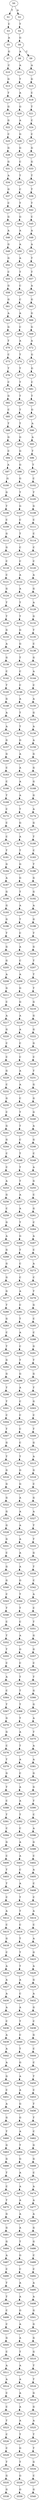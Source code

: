 strict digraph  {
	S0 -> S1 [ label = T ];
	S0 -> S2 [ label = A ];
	S1 -> S3 [ label = C ];
	S2 -> S4 [ label = T ];
	S3 -> S5 [ label = A ];
	S4 -> S6 [ label = G ];
	S5 -> S7 [ label = G ];
	S6 -> S8 [ label = A ];
	S6 -> S9 [ label = C ];
	S7 -> S10 [ label = C ];
	S8 -> S11 [ label = A ];
	S9 -> S12 [ label = A ];
	S10 -> S13 [ label = G ];
	S11 -> S14 [ label = T ];
	S12 -> S15 [ label = G ];
	S13 -> S16 [ label = T ];
	S14 -> S17 [ label = A ];
	S15 -> S18 [ label = C ];
	S16 -> S19 [ label = G ];
	S17 -> S20 [ label = G ];
	S18 -> S21 [ label = T ];
	S19 -> S22 [ label = G ];
	S20 -> S23 [ label = A ];
	S21 -> S24 [ label = C ];
	S22 -> S25 [ label = C ];
	S23 -> S26 [ label = G ];
	S24 -> S27 [ label = C ];
	S25 -> S28 [ label = G ];
	S26 -> S29 [ label = G ];
	S27 -> S30 [ label = G ];
	S28 -> S31 [ label = G ];
	S29 -> S32 [ label = C ];
	S30 -> S33 [ label = G ];
	S31 -> S34 [ label = A ];
	S32 -> S35 [ label = T ];
	S33 -> S36 [ label = T ];
	S34 -> S37 [ label = G ];
	S35 -> S38 [ label = C ];
	S36 -> S39 [ label = T ];
	S37 -> S40 [ label = C ];
	S38 -> S41 [ label = T ];
	S39 -> S42 [ label = T ];
	S40 -> S43 [ label = G ];
	S41 -> S44 [ label = G ];
	S42 -> S45 [ label = C ];
	S43 -> S46 [ label = A ];
	S44 -> S47 [ label = A ];
	S45 -> S48 [ label = A ];
	S46 -> S49 [ label = G ];
	S47 -> S50 [ label = A ];
	S48 -> S51 [ label = A ];
	S49 -> S52 [ label = G ];
	S50 -> S53 [ label = A ];
	S51 -> S54 [ label = T ];
	S52 -> S55 [ label = C ];
	S53 -> S56 [ label = T ];
	S54 -> S57 [ label = T ];
	S55 -> S58 [ label = G ];
	S56 -> S59 [ label = C ];
	S57 -> S60 [ label = A ];
	S58 -> S61 [ label = G ];
	S59 -> S62 [ label = C ];
	S60 -> S63 [ label = G ];
	S61 -> S64 [ label = A ];
	S62 -> S65 [ label = A ];
	S63 -> S66 [ label = G ];
	S64 -> S67 [ label = G ];
	S65 -> S68 [ label = C ];
	S66 -> S69 [ label = G ];
	S67 -> S70 [ label = T ];
	S68 -> S71 [ label = A ];
	S69 -> S72 [ label = A ];
	S70 -> S73 [ label = C ];
	S71 -> S74 [ label = T ];
	S72 -> S75 [ label = G ];
	S73 -> S76 [ label = T ];
	S74 -> S77 [ label = T ];
	S75 -> S78 [ label = G ];
	S76 -> S79 [ label = C ];
	S77 -> S80 [ label = T ];
	S78 -> S81 [ label = C ];
	S79 -> S82 [ label = G ];
	S80 -> S83 [ label = T ];
	S81 -> S84 [ label = T ];
	S82 -> S85 [ label = C ];
	S83 -> S86 [ label = T ];
	S84 -> S87 [ label = G ];
	S85 -> S88 [ label = T ];
	S86 -> S89 [ label = T ];
	S87 -> S90 [ label = A ];
	S88 -> S91 [ label = G ];
	S89 -> S92 [ label = G ];
	S90 -> S93 [ label = A ];
	S91 -> S94 [ label = C ];
	S92 -> S95 [ label = G ];
	S93 -> S96 [ label = T ];
	S94 -> S97 [ label = A ];
	S95 -> S98 [ label = G ];
	S96 -> S99 [ label = T ];
	S97 -> S100 [ label = G ];
	S98 -> S101 [ label = G ];
	S99 -> S102 [ label = C ];
	S100 -> S103 [ label = G ];
	S101 -> S104 [ label = T ];
	S102 -> S105 [ label = T ];
	S103 -> S106 [ label = T ];
	S104 -> S107 [ label = G ];
	S105 -> S108 [ label = G ];
	S106 -> S109 [ label = C ];
	S107 -> S110 [ label = C ];
	S108 -> S111 [ label = C ];
	S109 -> S112 [ label = G ];
	S110 -> S113 [ label = T ];
	S111 -> S114 [ label = C ];
	S112 -> S115 [ label = G ];
	S113 -> S116 [ label = C ];
	S114 -> S117 [ label = C ];
	S115 -> S118 [ label = C ];
	S116 -> S119 [ label = C ];
	S117 -> S120 [ label = C ];
	S118 -> S121 [ label = C ];
	S119 -> S122 [ label = A ];
	S120 -> S123 [ label = A ];
	S121 -> S124 [ label = G ];
	S122 -> S125 [ label = A ];
	S123 -> S126 [ label = G ];
	S124 -> S127 [ label = T ];
	S125 -> S128 [ label = T ];
	S126 -> S129 [ label = A ];
	S127 -> S130 [ label = T ];
	S128 -> S131 [ label = T ];
	S129 -> S132 [ label = G ];
	S130 -> S133 [ label = G ];
	S131 -> S134 [ label = G ];
	S132 -> S135 [ label = T ];
	S133 -> S136 [ label = A ];
	S134 -> S137 [ label = G ];
	S135 -> S138 [ label = C ];
	S136 -> S139 [ label = G ];
	S137 -> S140 [ label = T ];
	S138 -> S141 [ label = G ];
	S139 -> S142 [ label = C ];
	S140 -> S143 [ label = C ];
	S141 -> S144 [ label = A ];
	S142 -> S145 [ label = T ];
	S143 -> S146 [ label = C ];
	S144 -> S147 [ label = C ];
	S145 -> S148 [ label = G ];
	S146 -> S149 [ label = A ];
	S147 -> S150 [ label = A ];
	S148 -> S151 [ label = A ];
	S149 -> S152 [ label = T ];
	S150 -> S153 [ label = G ];
	S151 -> S154 [ label = A ];
	S152 -> S155 [ label = T ];
	S153 -> S156 [ label = A ];
	S154 -> S157 [ label = G ];
	S155 -> S158 [ label = G ];
	S156 -> S159 [ label = A ];
	S157 -> S160 [ label = G ];
	S158 -> S161 [ label = A ];
	S159 -> S162 [ label = G ];
	S160 -> S163 [ label = C ];
	S161 -> S164 [ label = A ];
	S162 -> S165 [ label = G ];
	S163 -> S166 [ label = C ];
	S164 -> S167 [ label = A ];
	S165 -> S168 [ label = G ];
	S166 -> S169 [ label = T ];
	S167 -> S170 [ label = A ];
	S168 -> S171 [ label = G ];
	S169 -> S172 [ label = C ];
	S170 -> S173 [ label = T ];
	S171 -> S174 [ label = A ];
	S172 -> S175 [ label = C ];
	S173 -> S176 [ label = G ];
	S174 -> S177 [ label = G ];
	S175 -> S178 [ label = C ];
	S176 -> S179 [ label = A ];
	S177 -> S180 [ label = T ];
	S178 -> S181 [ label = T ];
	S179 -> S182 [ label = T ];
	S180 -> S183 [ label = C ];
	S181 -> S184 [ label = G ];
	S182 -> S185 [ label = G ];
	S183 -> S186 [ label = T ];
	S184 -> S187 [ label = A ];
	S185 -> S188 [ label = G ];
	S186 -> S189 [ label = G ];
	S187 -> S190 [ label = G ];
	S188 -> S191 [ label = T ];
	S189 -> S192 [ label = G ];
	S190 -> S193 [ label = G ];
	S191 -> S194 [ label = A ];
	S192 -> S195 [ label = A ];
	S193 -> S196 [ label = G ];
	S194 -> S197 [ label = T ];
	S195 -> S198 [ label = G ];
	S196 -> S199 [ label = T ];
	S197 -> S200 [ label = C ];
	S198 -> S201 [ label = T ];
	S199 -> S202 [ label = G ];
	S200 -> S203 [ label = A ];
	S201 -> S204 [ label = G ];
	S202 -> S205 [ label = G ];
	S203 -> S206 [ label = C ];
	S204 -> S207 [ label = T ];
	S205 -> S208 [ label = A ];
	S206 -> S209 [ label = A ];
	S207 -> S210 [ label = T ];
	S208 -> S211 [ label = G ];
	S209 -> S212 [ label = G ];
	S210 -> S213 [ label = T ];
	S211 -> S214 [ label = C ];
	S212 -> S215 [ label = G ];
	S213 -> S216 [ label = G ];
	S214 -> S217 [ label = A ];
	S215 -> S218 [ label = A ];
	S216 -> S219 [ label = G ];
	S217 -> S220 [ label = G ];
	S218 -> S221 [ label = A ];
	S219 -> S222 [ label = G ];
	S220 -> S223 [ label = C ];
	S221 -> S224 [ label = C ];
	S222 -> S225 [ label = G ];
	S223 -> S226 [ label = C ];
	S224 -> S227 [ label = C ];
	S225 -> S228 [ label = C ];
	S226 -> S229 [ label = G ];
	S227 -> S230 [ label = A ];
	S228 -> S231 [ label = T ];
	S229 -> S232 [ label = C ];
	S230 -> S233 [ label = A ];
	S231 -> S234 [ label = G ];
	S232 -> S235 [ label = G ];
	S233 -> S236 [ label = C ];
	S234 -> S237 [ label = G ];
	S235 -> S238 [ label = C ];
	S236 -> S239 [ label = T ];
	S237 -> S240 [ label = G ];
	S238 -> S241 [ label = G ];
	S239 -> S242 [ label = T ];
	S240 -> S243 [ label = A ];
	S241 -> S244 [ label = G ];
	S242 -> S245 [ label = C ];
	S243 -> S246 [ label = G ];
	S244 -> S247 [ label = C ];
	S245 -> S248 [ label = T ];
	S246 -> S249 [ label = C ];
	S247 -> S250 [ label = C ];
	S248 -> S251 [ label = T ];
	S249 -> S252 [ label = A ];
	S250 -> S253 [ label = A ];
	S251 -> S254 [ label = T ];
	S252 -> S255 [ label = G ];
	S253 -> S256 [ label = G ];
	S254 -> S257 [ label = A ];
	S255 -> S258 [ label = C ];
	S256 -> S259 [ label = C ];
	S257 -> S260 [ label = A ];
	S258 -> S261 [ label = G ];
	S259 -> S262 [ label = G ];
	S260 -> S263 [ label = T ];
	S261 -> S264 [ label = C ];
	S262 -> S265 [ label = A ];
	S263 -> S266 [ label = G ];
	S264 -> S267 [ label = A ];
	S265 -> S268 [ label = G ];
	S266 -> S269 [ label = T ];
	S267 -> S270 [ label = C ];
	S268 -> S271 [ label = G ];
	S269 -> S272 [ label = C ];
	S270 -> S273 [ label = A ];
	S271 -> S274 [ label = G ];
	S272 -> S275 [ label = C ];
	S273 -> S276 [ label = C ];
	S274 -> S277 [ label = G ];
	S275 -> S278 [ label = A ];
	S276 -> S279 [ label = T ];
	S277 -> S280 [ label = T ];
	S278 -> S281 [ label = C ];
	S279 -> S282 [ label = G ];
	S280 -> S283 [ label = G ];
	S281 -> S284 [ label = T ];
	S282 -> S285 [ label = C ];
	S283 -> S286 [ label = C ];
	S284 -> S287 [ label = A ];
	S285 -> S288 [ label = C ];
	S286 -> S289 [ label = T ];
	S287 -> S290 [ label = C ];
	S288 -> S291 [ label = G ];
	S289 -> S292 [ label = G ];
	S290 -> S293 [ label = T ];
	S291 -> S294 [ label = T ];
	S292 -> S295 [ label = G ];
	S293 -> S296 [ label = G ];
	S294 -> S297 [ label = G ];
	S295 -> S298 [ label = T ];
	S296 -> S299 [ label = A ];
	S297 -> S300 [ label = T ];
	S298 -> S301 [ label = T ];
	S299 -> S302 [ label = C ];
	S300 -> S303 [ label = G ];
	S301 -> S304 [ label = C ];
	S302 -> S305 [ label = C ];
	S303 -> S306 [ label = C ];
	S304 -> S307 [ label = T ];
	S305 -> S308 [ label = C ];
	S306 -> S309 [ label = T ];
	S307 -> S310 [ label = G ];
	S308 -> S311 [ label = C ];
	S309 -> S312 [ label = G ];
	S310 -> S313 [ label = T ];
	S311 -> S314 [ label = T ];
	S312 -> S315 [ label = A ];
	S313 -> S316 [ label = G ];
	S314 -> S317 [ label = G ];
	S315 -> S318 [ label = G ];
	S316 -> S319 [ label = G ];
	S317 -> S320 [ label = G ];
	S318 -> S321 [ label = C ];
	S319 -> S322 [ label = G ];
	S320 -> S323 [ label = A ];
	S321 -> S324 [ label = G ];
	S322 -> S325 [ label = G ];
	S323 -> S326 [ label = A ];
	S324 -> S327 [ label = A ];
	S325 -> S328 [ label = G ];
	S326 -> S329 [ label = A ];
	S327 -> S330 [ label = T ];
	S328 -> S331 [ label = G ];
	S329 -> S332 [ label = A ];
	S330 -> S333 [ label = T ];
	S331 -> S334 [ label = C ];
	S332 -> S335 [ label = A ];
	S333 -> S336 [ label = G ];
	S334 -> S337 [ label = G ];
	S335 -> S338 [ label = A ];
	S336 -> S339 [ label = T ];
	S337 -> S340 [ label = G ];
	S338 -> S341 [ label = G ];
	S339 -> S342 [ label = C ];
	S340 -> S343 [ label = C ];
	S341 -> S344 [ label = T ];
	S342 -> S345 [ label = A ];
	S343 -> S346 [ label = T ];
	S344 -> S347 [ label = T ];
	S345 -> S348 [ label = C ];
	S346 -> S349 [ label = C ];
	S347 -> S350 [ label = C ];
	S348 -> S351 [ label = T ];
	S349 -> S352 [ label = T ];
	S350 -> S353 [ label = A ];
	S351 -> S354 [ label = G ];
	S352 -> S355 [ label = T ];
	S353 -> S356 [ label = G ];
	S354 -> S357 [ label = G ];
	S355 -> S358 [ label = C ];
	S356 -> S359 [ label = C ];
	S357 -> S360 [ label = C ];
	S358 -> S361 [ label = A ];
	S359 -> S362 [ label = T ];
	S360 -> S363 [ label = T ];
	S361 -> S364 [ label = C ];
	S362 -> S365 [ label = T ];
	S363 -> S366 [ label = G ];
	S364 -> S367 [ label = T ];
	S365 -> S368 [ label = T ];
	S366 -> S369 [ label = G ];
	S367 -> S370 [ label = G ];
	S368 -> S371 [ label = T ];
	S369 -> S372 [ label = A ];
	S370 -> S373 [ label = G ];
	S371 -> S374 [ label = A ];
	S372 -> S375 [ label = T ];
	S373 -> S376 [ label = C ];
	S374 -> S377 [ label = T ];
	S375 -> S378 [ label = A ];
	S376 -> S379 [ label = T ];
	S377 -> S380 [ label = A ];
	S378 -> S381 [ label = A ];
	S379 -> S382 [ label = G ];
	S380 -> S383 [ label = C ];
	S381 -> S384 [ label = G ];
	S382 -> S385 [ label = T ];
	S383 -> S386 [ label = A ];
	S384 -> S387 [ label = G ];
	S385 -> S388 [ label = C ];
	S386 -> S389 [ label = A ];
	S387 -> S390 [ label = T ];
	S388 -> S391 [ label = T ];
	S389 -> S392 [ label = T ];
	S390 -> S393 [ label = C ];
	S391 -> S394 [ label = C ];
	S392 -> S395 [ label = C ];
	S393 -> S396 [ label = A ];
	S394 -> S397 [ label = G ];
	S395 -> S398 [ label = A ];
	S396 -> S399 [ label = G ];
	S397 -> S400 [ label = C ];
	S398 -> S401 [ label = A ];
	S399 -> S402 [ label = C ];
	S400 -> S403 [ label = T ];
	S401 -> S404 [ label = C ];
	S402 -> S405 [ label = A ];
	S403 -> S406 [ label = T ];
	S404 -> S407 [ label = A ];
	S405 -> S408 [ label = C ];
	S406 -> S409 [ label = C ];
	S407 -> S410 [ label = T ];
	S408 -> S411 [ label = C ];
	S409 -> S412 [ label = A ];
	S410 -> S413 [ label = T ];
	S411 -> S414 [ label = A ];
	S412 -> S415 [ label = C ];
	S413 -> S416 [ label = C ];
	S414 -> S417 [ label = C ];
	S415 -> S418 [ label = G ];
	S416 -> S419 [ label = T ];
	S417 -> S420 [ label = A ];
	S418 -> S421 [ label = C ];
	S419 -> S422 [ label = T ];
	S420 -> S423 [ label = G ];
	S421 -> S424 [ label = A ];
	S422 -> S425 [ label = T ];
	S423 -> S426 [ label = A ];
	S424 -> S427 [ label = A ];
	S425 -> S428 [ label = A ];
	S426 -> S429 [ label = G ];
	S427 -> S430 [ label = A ];
	S428 -> S431 [ label = C ];
	S429 -> S432 [ label = A ];
	S430 -> S433 [ label = A ];
	S431 -> S434 [ label = A ];
	S432 -> S435 [ label = G ];
	S433 -> S436 [ label = C ];
	S434 -> S437 [ label = T ];
	S435 -> S438 [ label = C ];
	S436 -> S439 [ label = A ];
	S437 -> S440 [ label = C ];
	S438 -> S441 [ label = G ];
	S439 -> S442 [ label = A ];
	S440 -> S443 [ label = T ];
	S441 -> S444 [ label = C ];
	S442 -> S445 [ label = A ];
	S443 -> S446 [ label = G ];
	S444 -> S447 [ label = C ];
	S445 -> S448 [ label = G ];
	S446 -> S449 [ label = A ];
	S447 -> S450 [ label = T ];
	S448 -> S451 [ label = C ];
	S449 -> S452 [ label = A ];
	S450 -> S453 [ label = C ];
	S451 -> S454 [ label = A ];
	S452 -> S455 [ label = G ];
	S453 -> S456 [ label = T ];
	S454 -> S457 [ label = G ];
	S455 -> S458 [ label = G ];
	S456 -> S459 [ label = T ];
	S457 -> S460 [ label = T ];
	S458 -> S461 [ label = A ];
	S459 -> S462 [ label = C ];
	S460 -> S463 [ label = G ];
	S461 -> S464 [ label = T ];
	S462 -> S465 [ label = G ];
	S463 -> S466 [ label = G ];
	S464 -> S467 [ label = G ];
	S465 -> S468 [ label = G ];
	S466 -> S469 [ label = T ];
	S467 -> S470 [ label = A ];
	S468 -> S471 [ label = C ];
	S469 -> S472 [ label = C ];
	S470 -> S473 [ label = A ];
	S471 -> S474 [ label = A ];
	S472 -> S475 [ label = T ];
	S473 -> S476 [ label = A ];
	S474 -> S477 [ label = A ];
	S475 -> S478 [ label = G ];
	S476 -> S479 [ label = A ];
	S477 -> S480 [ label = A ];
	S478 -> S481 [ label = G ];
	S479 -> S482 [ label = A ];
	S480 -> S483 [ label = G ];
	S481 -> S484 [ label = G ];
	S482 -> S485 [ label = T ];
	S483 -> S486 [ label = G ];
	S484 -> S487 [ label = A ];
	S485 -> S488 [ label = G ];
	S486 -> S489 [ label = C ];
	S487 -> S490 [ label = C ];
	S488 -> S491 [ label = C ];
	S489 -> S492 [ label = C ];
	S490 -> S493 [ label = T ];
	S491 -> S494 [ label = A ];
	S492 -> S495 [ label = A ];
	S493 -> S496 [ label = T ];
	S494 -> S497 [ label = A ];
	S495 -> S498 [ label = A ];
	S496 -> S499 [ label = C ];
	S497 -> S500 [ label = G ];
	S498 -> S501 [ label = G ];
	S499 -> S502 [ label = C ];
	S500 -> S503 [ label = A ];
	S501 -> S504 [ label = G ];
	S502 -> S505 [ label = G ];
	S503 -> S506 [ label = A ];
	S504 -> S507 [ label = G ];
	S505 -> S508 [ label = C ];
	S506 -> S509 [ label = T ];
	S507 -> S510 [ label = G ];
	S508 -> S511 [ label = A ];
	S509 -> S512 [ label = A ];
	S510 -> S513 [ label = T ];
	S511 -> S514 [ label = A ];
	S512 -> S515 [ label = A ];
	S513 -> S516 [ label = T ];
	S514 -> S517 [ label = C ];
	S515 -> S518 [ label = A ];
	S516 -> S519 [ label = G ];
	S517 -> S520 [ label = C ];
	S518 -> S521 [ label = A ];
	S519 -> S522 [ label = G ];
	S520 -> S523 [ label = T ];
	S521 -> S524 [ label = A ];
	S522 -> S525 [ label = A ];
	S523 -> S526 [ label = C ];
	S524 -> S527 [ label = T ];
	S525 -> S528 [ label = T ];
	S526 -> S529 [ label = C ];
	S527 -> S530 [ label = G ];
	S528 -> S531 [ label = T ];
	S529 -> S532 [ label = T ];
	S530 -> S533 [ label = T ];
	S531 -> S534 [ label = G ];
	S532 -> S535 [ label = G ];
	S533 -> S536 [ label = G ];
	S534 -> S537 [ label = C ];
	S535 -> S538 [ label = G ];
	S536 -> S539 [ label = G ];
	S537 -> S540 [ label = G ];
}
